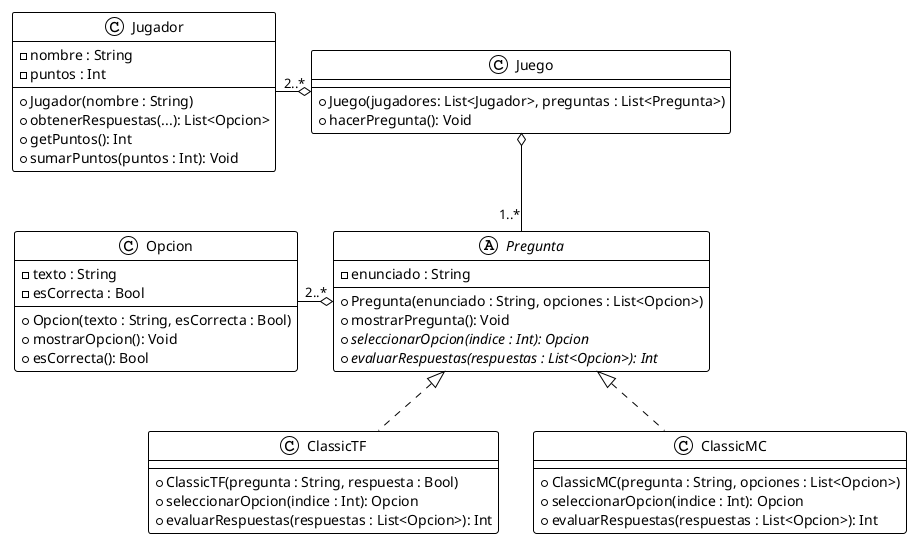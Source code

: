 @startuml

!theme plain

class Juego {
    + Juego(jugadores: List<Jugador>, preguntas : List<Pregunta>)
    + hacerPregunta(): Void
}

class Jugador {
    - nombre : String
    - puntos : Int
    + Jugador(nombre : String)
    + obtenerRespuestas(...): List<Opcion>
    + getPuntos(): Int
    + sumarPuntos(puntos : Int): Void
}

abstract Pregunta {
    - enunciado : String
    + Pregunta(enunciado : String, opciones : List<Opcion>)
    + mostrarPregunta(): Void
    + {abstract} seleccionarOpcion(indice : Int): Opcion
    + {abstract} evaluarRespuestas(respuestas : List<Opcion>): Int
}

Class Opcion {
    - texto : String
    - esCorrecta : Bool
    + Opcion(texto : String, esCorrecta : Bool)
    + mostrarOpcion(): Void
    + esCorrecta(): Bool
}

class ClassicTF {
    + ClassicTF(pregunta : String, respuesta : Bool)
    + seleccionarOpcion(indice : Int): Opcion
    + evaluarRespuestas(respuestas : List<Opcion>): Int
}

class ClassicMC {
    + ClassicMC(pregunta : String, opciones : List<Opcion>)
    + seleccionarOpcion(indice : Int): Opcion
    + evaluarRespuestas(respuestas : List<Opcion>): Int
}

Juego o-down- "1..*" Pregunta
Juego o-left- "2..*" Jugador
Pregunta o-left- "2..*" Opcion
ClassicTF .up.|> Pregunta
ClassicMC .up.|> Pregunta

@enduml
